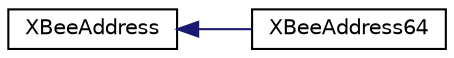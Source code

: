 digraph "Graphical Class Hierarchy"
{
  edge [fontname="Helvetica",fontsize="10",labelfontname="Helvetica",labelfontsize="10"];
  node [fontname="Helvetica",fontsize="10",shape=record];
  rankdir="LR";
  Node0 [label="XBeeAddress",height=0.2,width=0.4,color="black", fillcolor="white", style="filled",URL="$class_x_bee_address.html"];
  Node0 -> Node1 [dir="back",color="midnightblue",fontsize="10",style="solid",fontname="Helvetica"];
  Node1 [label="XBeeAddress64",height=0.2,width=0.4,color="black", fillcolor="white", style="filled",URL="$class_x_bee_address64.html"];
}
